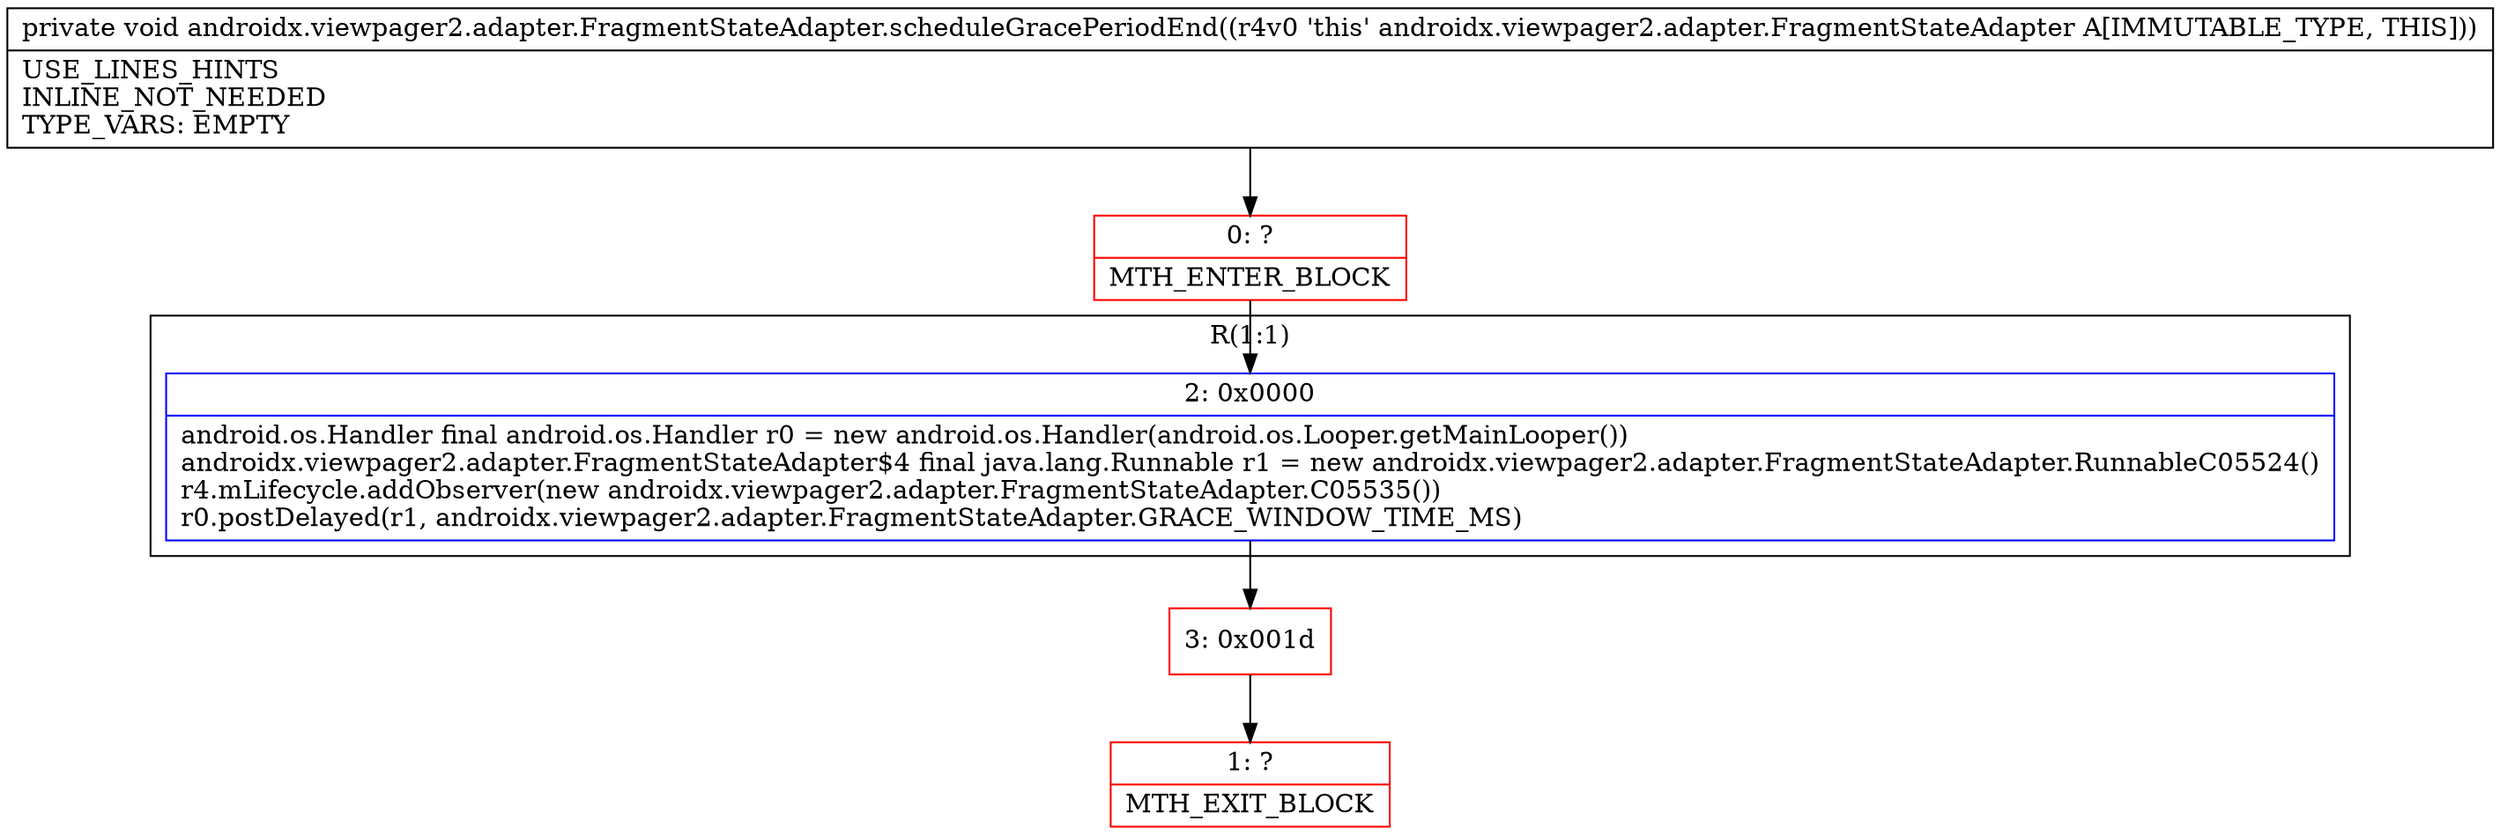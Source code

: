 digraph "CFG forandroidx.viewpager2.adapter.FragmentStateAdapter.scheduleGracePeriodEnd()V" {
subgraph cluster_Region_298343424 {
label = "R(1:1)";
node [shape=record,color=blue];
Node_2 [shape=record,label="{2\:\ 0x0000|android.os.Handler final android.os.Handler r0 = new android.os.Handler(android.os.Looper.getMainLooper())\landroidx.viewpager2.adapter.FragmentStateAdapter$4 final java.lang.Runnable r1 = new androidx.viewpager2.adapter.FragmentStateAdapter.RunnableC05524()\lr4.mLifecycle.addObserver(new androidx.viewpager2.adapter.FragmentStateAdapter.C05535())\lr0.postDelayed(r1, androidx.viewpager2.adapter.FragmentStateAdapter.GRACE_WINDOW_TIME_MS)\l}"];
}
Node_0 [shape=record,color=red,label="{0\:\ ?|MTH_ENTER_BLOCK\l}"];
Node_3 [shape=record,color=red,label="{3\:\ 0x001d}"];
Node_1 [shape=record,color=red,label="{1\:\ ?|MTH_EXIT_BLOCK\l}"];
MethodNode[shape=record,label="{private void androidx.viewpager2.adapter.FragmentStateAdapter.scheduleGracePeriodEnd((r4v0 'this' androidx.viewpager2.adapter.FragmentStateAdapter A[IMMUTABLE_TYPE, THIS]))  | USE_LINES_HINTS\lINLINE_NOT_NEEDED\lTYPE_VARS: EMPTY\l}"];
MethodNode -> Node_0;Node_2 -> Node_3;
Node_0 -> Node_2;
Node_3 -> Node_1;
}

